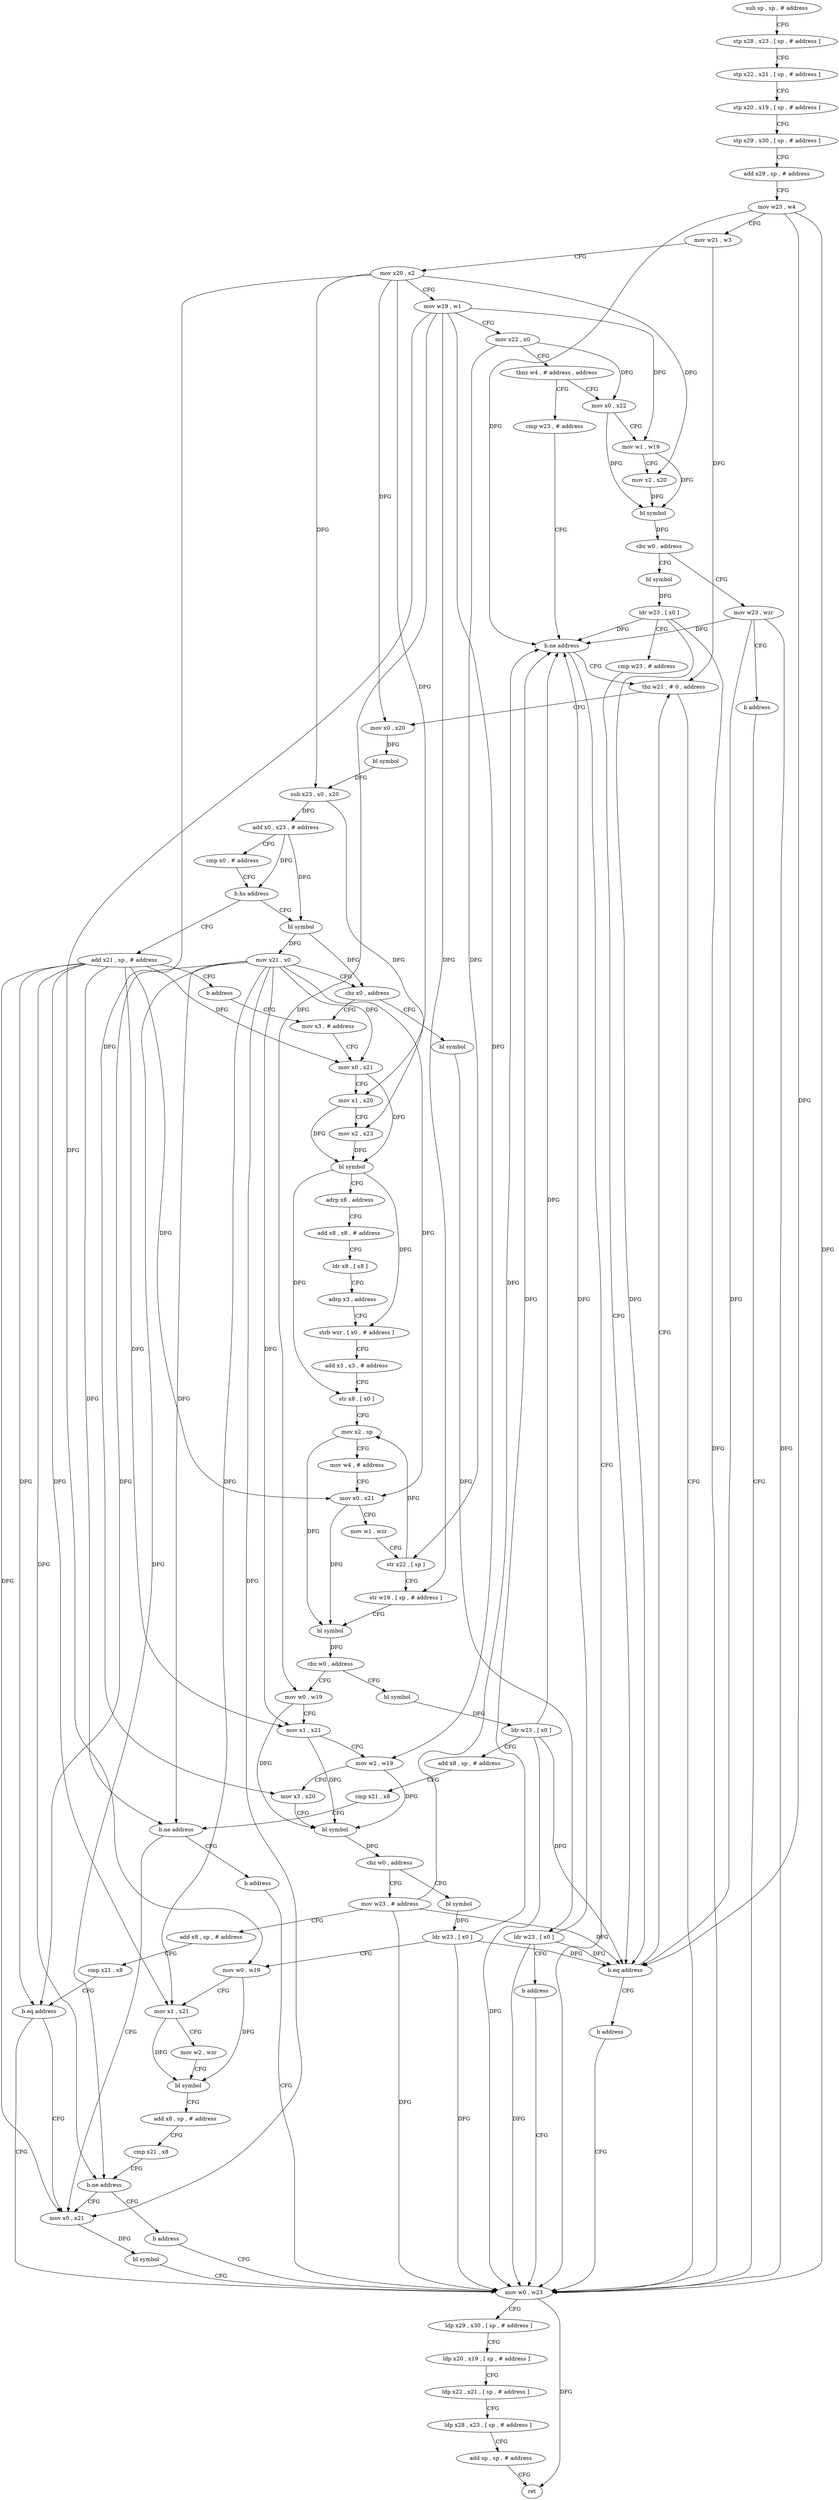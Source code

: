 digraph "func" {
"4229824" [label = "sub sp , sp , # address" ]
"4229828" [label = "stp x28 , x23 , [ sp , # address ]" ]
"4229832" [label = "stp x22 , x21 , [ sp , # address ]" ]
"4229836" [label = "stp x20 , x19 , [ sp , # address ]" ]
"4229840" [label = "stp x29 , x30 , [ sp , # address ]" ]
"4229844" [label = "add x29 , sp , # address" ]
"4229848" [label = "mov w23 , w4" ]
"4229852" [label = "mov w21 , w3" ]
"4229856" [label = "mov x20 , x2" ]
"4229860" [label = "mov w19 , w1" ]
"4229864" [label = "mov x22 , x0" ]
"4229868" [label = "tbnz w4 , # address , address" ]
"4229916" [label = "mov x0 , x22" ]
"4229872" [label = "cmp w23 , # address" ]
"4229920" [label = "mov w1 , w19" ]
"4229924" [label = "mov x2 , x20" ]
"4229928" [label = "bl symbol" ]
"4229932" [label = "cbz w0 , address" ]
"4230072" [label = "mov w23 , wzr" ]
"4229936" [label = "bl symbol" ]
"4229876" [label = "b.ne address" ]
"4230180" [label = "mov w0 , w23" ]
"4229880" [label = "tbz w21 , # 0 , address" ]
"4230076" [label = "b address" ]
"4229940" [label = "ldr w23 , [ x0 ]" ]
"4229944" [label = "cmp w23 , # address" ]
"4229948" [label = "b.eq address" ]
"4229952" [label = "b address" ]
"4230184" [label = "ldp x29 , x30 , [ sp , # address ]" ]
"4230188" [label = "ldp x20 , x19 , [ sp , # address ]" ]
"4230192" [label = "ldp x22 , x21 , [ sp , # address ]" ]
"4230196" [label = "ldp x28 , x23 , [ sp , # address ]" ]
"4230200" [label = "add sp , sp , # address" ]
"4230204" [label = "ret" ]
"4229884" [label = "mov x0 , x20" ]
"4229888" [label = "bl symbol" ]
"4229892" [label = "sub x23 , x0 , x20" ]
"4229896" [label = "add x0 , x23 , # address" ]
"4229900" [label = "cmp x0 , # address" ]
"4229904" [label = "b.hs address" ]
"4229956" [label = "bl symbol" ]
"4229908" [label = "add x21 , sp , # address" ]
"4229960" [label = "mov x21 , x0" ]
"4229964" [label = "cbz x0 , address" ]
"4230144" [label = "bl symbol" ]
"4229968" [label = "mov x3 , # address" ]
"4229912" [label = "b address" ]
"4230148" [label = "ldr w23 , [ x0 ]" ]
"4230152" [label = "b address" ]
"4229972" [label = "mov x0 , x21" ]
"4229976" [label = "mov x1 , x20" ]
"4229980" [label = "mov x2 , x23" ]
"4229984" [label = "bl symbol" ]
"4229988" [label = "adrp x8 , address" ]
"4229992" [label = "add x8 , x8 , # address" ]
"4229996" [label = "ldr x8 , [ x8 ]" ]
"4230000" [label = "adrp x3 , address" ]
"4230004" [label = "strb wzr , [ x0 , # address ]" ]
"4230008" [label = "add x3 , x3 , # address" ]
"4230012" [label = "str x8 , [ x0 ]" ]
"4230016" [label = "mov x2 , sp" ]
"4230020" [label = "mov w4 , # address" ]
"4230024" [label = "mov x0 , x21" ]
"4230028" [label = "mov w1 , wzr" ]
"4230032" [label = "str x22 , [ sp ]" ]
"4230036" [label = "str w19 , [ sp , # address ]" ]
"4230040" [label = "bl symbol" ]
"4230044" [label = "cbz w0 , address" ]
"4230080" [label = "mov w0 , w19" ]
"4230048" [label = "bl symbol" ]
"4230084" [label = "mov x1 , x21" ]
"4230088" [label = "mov w2 , w19" ]
"4230092" [label = "mov x3 , x20" ]
"4230096" [label = "bl symbol" ]
"4230100" [label = "cbz w0 , address" ]
"4230156" [label = "mov w23 , # address" ]
"4230104" [label = "bl symbol" ]
"4230052" [label = "ldr w23 , [ x0 ]" ]
"4230056" [label = "add x8 , sp , # address" ]
"4230060" [label = "cmp x21 , x8" ]
"4230064" [label = "b.ne address" ]
"4230172" [label = "mov x0 , x21" ]
"4230068" [label = "b address" ]
"4230160" [label = "add x8 , sp , # address" ]
"4230164" [label = "cmp x21 , x8" ]
"4230168" [label = "b.eq address" ]
"4230108" [label = "ldr w23 , [ x0 ]" ]
"4230112" [label = "mov w0 , w19" ]
"4230116" [label = "mov x1 , x21" ]
"4230120" [label = "mov w2 , wzr" ]
"4230124" [label = "bl symbol" ]
"4230128" [label = "add x8 , sp , # address" ]
"4230132" [label = "cmp x21 , x8" ]
"4230136" [label = "b.ne address" ]
"4230140" [label = "b address" ]
"4230176" [label = "bl symbol" ]
"4229824" -> "4229828" [ label = "CFG" ]
"4229828" -> "4229832" [ label = "CFG" ]
"4229832" -> "4229836" [ label = "CFG" ]
"4229836" -> "4229840" [ label = "CFG" ]
"4229840" -> "4229844" [ label = "CFG" ]
"4229844" -> "4229848" [ label = "CFG" ]
"4229848" -> "4229852" [ label = "CFG" ]
"4229848" -> "4229876" [ label = "DFG" ]
"4229848" -> "4229948" [ label = "DFG" ]
"4229848" -> "4230180" [ label = "DFG" ]
"4229852" -> "4229856" [ label = "CFG" ]
"4229852" -> "4229880" [ label = "DFG" ]
"4229856" -> "4229860" [ label = "CFG" ]
"4229856" -> "4229924" [ label = "DFG" ]
"4229856" -> "4229884" [ label = "DFG" ]
"4229856" -> "4229892" [ label = "DFG" ]
"4229856" -> "4229976" [ label = "DFG" ]
"4229856" -> "4230092" [ label = "DFG" ]
"4229860" -> "4229864" [ label = "CFG" ]
"4229860" -> "4229920" [ label = "DFG" ]
"4229860" -> "4230036" [ label = "DFG" ]
"4229860" -> "4230080" [ label = "DFG" ]
"4229860" -> "4230088" [ label = "DFG" ]
"4229860" -> "4230112" [ label = "DFG" ]
"4229864" -> "4229868" [ label = "CFG" ]
"4229864" -> "4229916" [ label = "DFG" ]
"4229864" -> "4230032" [ label = "DFG" ]
"4229868" -> "4229916" [ label = "CFG" ]
"4229868" -> "4229872" [ label = "CFG" ]
"4229916" -> "4229920" [ label = "CFG" ]
"4229916" -> "4229928" [ label = "DFG" ]
"4229872" -> "4229876" [ label = "CFG" ]
"4229920" -> "4229924" [ label = "CFG" ]
"4229920" -> "4229928" [ label = "DFG" ]
"4229924" -> "4229928" [ label = "DFG" ]
"4229928" -> "4229932" [ label = "DFG" ]
"4229932" -> "4230072" [ label = "CFG" ]
"4229932" -> "4229936" [ label = "CFG" ]
"4230072" -> "4230076" [ label = "CFG" ]
"4230072" -> "4229876" [ label = "DFG" ]
"4230072" -> "4229948" [ label = "DFG" ]
"4230072" -> "4230180" [ label = "DFG" ]
"4229936" -> "4229940" [ label = "DFG" ]
"4229876" -> "4230180" [ label = "CFG" ]
"4229876" -> "4229880" [ label = "CFG" ]
"4230180" -> "4230184" [ label = "CFG" ]
"4230180" -> "4230204" [ label = "DFG" ]
"4229880" -> "4230180" [ label = "CFG" ]
"4229880" -> "4229884" [ label = "CFG" ]
"4230076" -> "4230180" [ label = "CFG" ]
"4229940" -> "4229944" [ label = "CFG" ]
"4229940" -> "4229876" [ label = "DFG" ]
"4229940" -> "4229948" [ label = "DFG" ]
"4229940" -> "4230180" [ label = "DFG" ]
"4229944" -> "4229948" [ label = "CFG" ]
"4229948" -> "4229880" [ label = "CFG" ]
"4229948" -> "4229952" [ label = "CFG" ]
"4229952" -> "4230180" [ label = "CFG" ]
"4230184" -> "4230188" [ label = "CFG" ]
"4230188" -> "4230192" [ label = "CFG" ]
"4230192" -> "4230196" [ label = "CFG" ]
"4230196" -> "4230200" [ label = "CFG" ]
"4230200" -> "4230204" [ label = "CFG" ]
"4229884" -> "4229888" [ label = "DFG" ]
"4229888" -> "4229892" [ label = "DFG" ]
"4229892" -> "4229896" [ label = "DFG" ]
"4229892" -> "4229980" [ label = "DFG" ]
"4229896" -> "4229900" [ label = "CFG" ]
"4229896" -> "4229904" [ label = "DFG" ]
"4229896" -> "4229956" [ label = "DFG" ]
"4229900" -> "4229904" [ label = "CFG" ]
"4229904" -> "4229956" [ label = "CFG" ]
"4229904" -> "4229908" [ label = "CFG" ]
"4229956" -> "4229960" [ label = "DFG" ]
"4229956" -> "4229964" [ label = "DFG" ]
"4229908" -> "4229912" [ label = "CFG" ]
"4229908" -> "4229972" [ label = "DFG" ]
"4229908" -> "4230024" [ label = "DFG" ]
"4229908" -> "4230084" [ label = "DFG" ]
"4229908" -> "4230064" [ label = "DFG" ]
"4229908" -> "4230168" [ label = "DFG" ]
"4229908" -> "4230116" [ label = "DFG" ]
"4229908" -> "4230136" [ label = "DFG" ]
"4229908" -> "4230172" [ label = "DFG" ]
"4229960" -> "4229964" [ label = "CFG" ]
"4229960" -> "4229972" [ label = "DFG" ]
"4229960" -> "4230024" [ label = "DFG" ]
"4229960" -> "4230084" [ label = "DFG" ]
"4229960" -> "4230064" [ label = "DFG" ]
"4229960" -> "4230168" [ label = "DFG" ]
"4229960" -> "4230116" [ label = "DFG" ]
"4229960" -> "4230136" [ label = "DFG" ]
"4229960" -> "4230172" [ label = "DFG" ]
"4229964" -> "4230144" [ label = "CFG" ]
"4229964" -> "4229968" [ label = "CFG" ]
"4230144" -> "4230148" [ label = "DFG" ]
"4229968" -> "4229972" [ label = "CFG" ]
"4229912" -> "4229968" [ label = "CFG" ]
"4230148" -> "4230152" [ label = "CFG" ]
"4230148" -> "4229876" [ label = "DFG" ]
"4230148" -> "4229948" [ label = "DFG" ]
"4230148" -> "4230180" [ label = "DFG" ]
"4230152" -> "4230180" [ label = "CFG" ]
"4229972" -> "4229976" [ label = "CFG" ]
"4229972" -> "4229984" [ label = "DFG" ]
"4229976" -> "4229980" [ label = "CFG" ]
"4229976" -> "4229984" [ label = "DFG" ]
"4229980" -> "4229984" [ label = "DFG" ]
"4229984" -> "4229988" [ label = "CFG" ]
"4229984" -> "4230004" [ label = "DFG" ]
"4229984" -> "4230012" [ label = "DFG" ]
"4229988" -> "4229992" [ label = "CFG" ]
"4229992" -> "4229996" [ label = "CFG" ]
"4229996" -> "4230000" [ label = "CFG" ]
"4230000" -> "4230004" [ label = "CFG" ]
"4230004" -> "4230008" [ label = "CFG" ]
"4230008" -> "4230012" [ label = "CFG" ]
"4230012" -> "4230016" [ label = "CFG" ]
"4230016" -> "4230020" [ label = "CFG" ]
"4230016" -> "4230040" [ label = "DFG" ]
"4230020" -> "4230024" [ label = "CFG" ]
"4230024" -> "4230028" [ label = "CFG" ]
"4230024" -> "4230040" [ label = "DFG" ]
"4230028" -> "4230032" [ label = "CFG" ]
"4230032" -> "4230036" [ label = "CFG" ]
"4230032" -> "4230016" [ label = "DFG" ]
"4230036" -> "4230040" [ label = "CFG" ]
"4230040" -> "4230044" [ label = "DFG" ]
"4230044" -> "4230080" [ label = "CFG" ]
"4230044" -> "4230048" [ label = "CFG" ]
"4230080" -> "4230084" [ label = "CFG" ]
"4230080" -> "4230096" [ label = "DFG" ]
"4230048" -> "4230052" [ label = "DFG" ]
"4230084" -> "4230088" [ label = "CFG" ]
"4230084" -> "4230096" [ label = "DFG" ]
"4230088" -> "4230092" [ label = "CFG" ]
"4230088" -> "4230096" [ label = "DFG" ]
"4230092" -> "4230096" [ label = "CFG" ]
"4230096" -> "4230100" [ label = "DFG" ]
"4230100" -> "4230156" [ label = "CFG" ]
"4230100" -> "4230104" [ label = "CFG" ]
"4230156" -> "4230160" [ label = "CFG" ]
"4230156" -> "4229876" [ label = "DFG" ]
"4230156" -> "4229948" [ label = "DFG" ]
"4230156" -> "4230180" [ label = "DFG" ]
"4230104" -> "4230108" [ label = "DFG" ]
"4230052" -> "4230056" [ label = "CFG" ]
"4230052" -> "4229876" [ label = "DFG" ]
"4230052" -> "4229948" [ label = "DFG" ]
"4230052" -> "4230180" [ label = "DFG" ]
"4230056" -> "4230060" [ label = "CFG" ]
"4230060" -> "4230064" [ label = "CFG" ]
"4230064" -> "4230172" [ label = "CFG" ]
"4230064" -> "4230068" [ label = "CFG" ]
"4230172" -> "4230176" [ label = "DFG" ]
"4230068" -> "4230180" [ label = "CFG" ]
"4230160" -> "4230164" [ label = "CFG" ]
"4230164" -> "4230168" [ label = "CFG" ]
"4230168" -> "4230180" [ label = "CFG" ]
"4230168" -> "4230172" [ label = "CFG" ]
"4230108" -> "4230112" [ label = "CFG" ]
"4230108" -> "4229876" [ label = "DFG" ]
"4230108" -> "4229948" [ label = "DFG" ]
"4230108" -> "4230180" [ label = "DFG" ]
"4230112" -> "4230116" [ label = "CFG" ]
"4230112" -> "4230124" [ label = "DFG" ]
"4230116" -> "4230120" [ label = "CFG" ]
"4230116" -> "4230124" [ label = "DFG" ]
"4230120" -> "4230124" [ label = "CFG" ]
"4230124" -> "4230128" [ label = "CFG" ]
"4230128" -> "4230132" [ label = "CFG" ]
"4230132" -> "4230136" [ label = "CFG" ]
"4230136" -> "4230172" [ label = "CFG" ]
"4230136" -> "4230140" [ label = "CFG" ]
"4230140" -> "4230180" [ label = "CFG" ]
"4230176" -> "4230180" [ label = "CFG" ]
}
